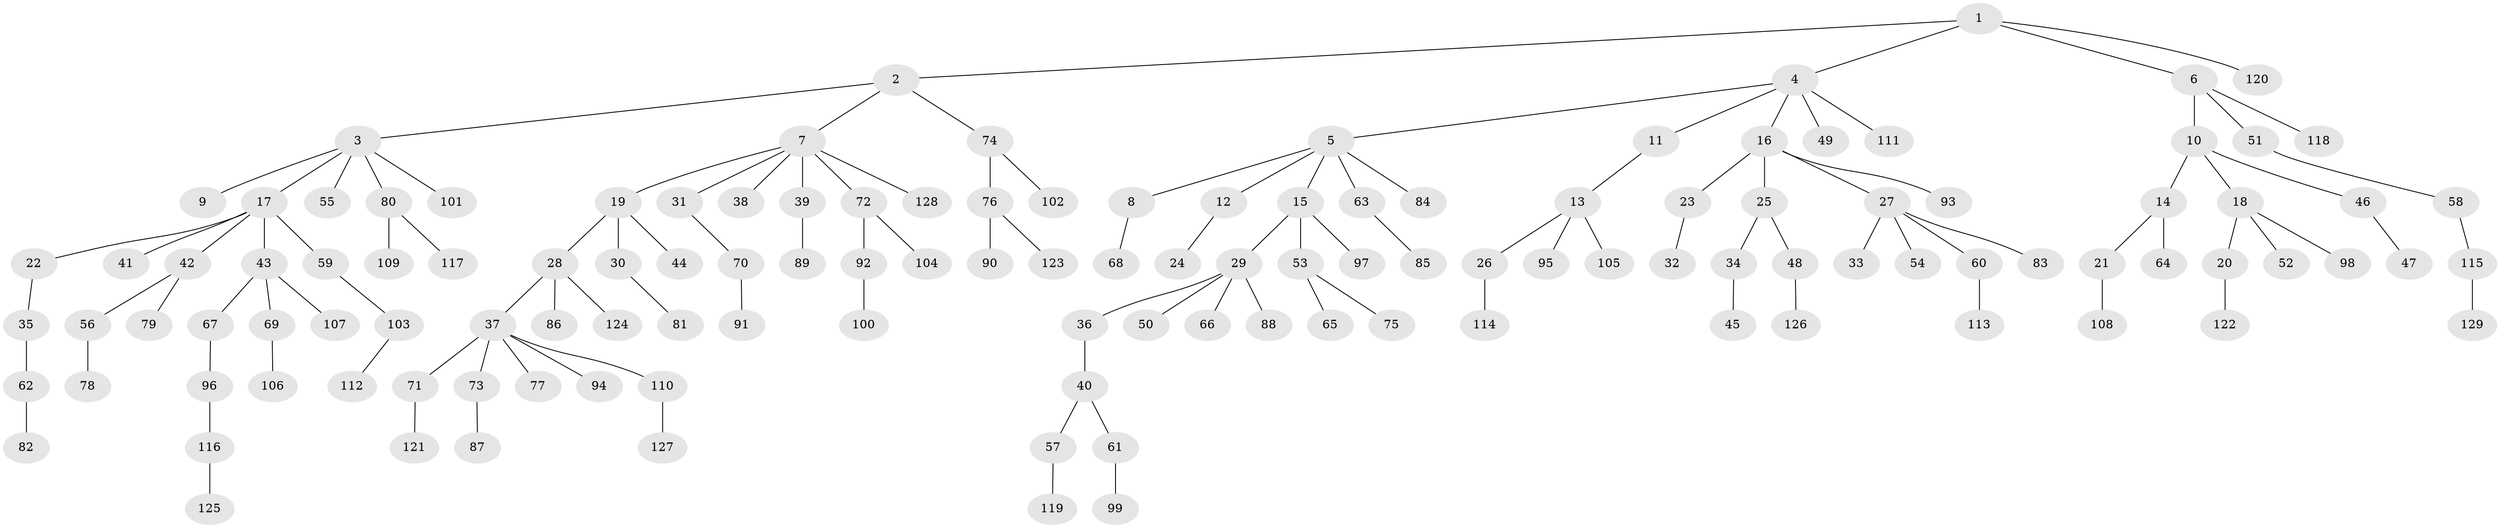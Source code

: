 // coarse degree distribution, {3: 0.1282051282051282, 4: 0.15384615384615385, 2: 0.23076923076923078, 1: 0.48717948717948717}
// Generated by graph-tools (version 1.1) at 2025/52/03/04/25 22:52:00]
// undirected, 129 vertices, 128 edges
graph export_dot {
  node [color=gray90,style=filled];
  1;
  2;
  3;
  4;
  5;
  6;
  7;
  8;
  9;
  10;
  11;
  12;
  13;
  14;
  15;
  16;
  17;
  18;
  19;
  20;
  21;
  22;
  23;
  24;
  25;
  26;
  27;
  28;
  29;
  30;
  31;
  32;
  33;
  34;
  35;
  36;
  37;
  38;
  39;
  40;
  41;
  42;
  43;
  44;
  45;
  46;
  47;
  48;
  49;
  50;
  51;
  52;
  53;
  54;
  55;
  56;
  57;
  58;
  59;
  60;
  61;
  62;
  63;
  64;
  65;
  66;
  67;
  68;
  69;
  70;
  71;
  72;
  73;
  74;
  75;
  76;
  77;
  78;
  79;
  80;
  81;
  82;
  83;
  84;
  85;
  86;
  87;
  88;
  89;
  90;
  91;
  92;
  93;
  94;
  95;
  96;
  97;
  98;
  99;
  100;
  101;
  102;
  103;
  104;
  105;
  106;
  107;
  108;
  109;
  110;
  111;
  112;
  113;
  114;
  115;
  116;
  117;
  118;
  119;
  120;
  121;
  122;
  123;
  124;
  125;
  126;
  127;
  128;
  129;
  1 -- 2;
  1 -- 4;
  1 -- 6;
  1 -- 120;
  2 -- 3;
  2 -- 7;
  2 -- 74;
  3 -- 9;
  3 -- 17;
  3 -- 55;
  3 -- 80;
  3 -- 101;
  4 -- 5;
  4 -- 11;
  4 -- 16;
  4 -- 49;
  4 -- 111;
  5 -- 8;
  5 -- 12;
  5 -- 15;
  5 -- 63;
  5 -- 84;
  6 -- 10;
  6 -- 51;
  6 -- 118;
  7 -- 19;
  7 -- 31;
  7 -- 38;
  7 -- 39;
  7 -- 72;
  7 -- 128;
  8 -- 68;
  10 -- 14;
  10 -- 18;
  10 -- 46;
  11 -- 13;
  12 -- 24;
  13 -- 26;
  13 -- 95;
  13 -- 105;
  14 -- 21;
  14 -- 64;
  15 -- 29;
  15 -- 53;
  15 -- 97;
  16 -- 23;
  16 -- 25;
  16 -- 27;
  16 -- 93;
  17 -- 22;
  17 -- 41;
  17 -- 42;
  17 -- 43;
  17 -- 59;
  18 -- 20;
  18 -- 52;
  18 -- 98;
  19 -- 28;
  19 -- 30;
  19 -- 44;
  20 -- 122;
  21 -- 108;
  22 -- 35;
  23 -- 32;
  25 -- 34;
  25 -- 48;
  26 -- 114;
  27 -- 33;
  27 -- 54;
  27 -- 60;
  27 -- 83;
  28 -- 37;
  28 -- 86;
  28 -- 124;
  29 -- 36;
  29 -- 50;
  29 -- 66;
  29 -- 88;
  30 -- 81;
  31 -- 70;
  34 -- 45;
  35 -- 62;
  36 -- 40;
  37 -- 71;
  37 -- 73;
  37 -- 77;
  37 -- 94;
  37 -- 110;
  39 -- 89;
  40 -- 57;
  40 -- 61;
  42 -- 56;
  42 -- 79;
  43 -- 67;
  43 -- 69;
  43 -- 107;
  46 -- 47;
  48 -- 126;
  51 -- 58;
  53 -- 65;
  53 -- 75;
  56 -- 78;
  57 -- 119;
  58 -- 115;
  59 -- 103;
  60 -- 113;
  61 -- 99;
  62 -- 82;
  63 -- 85;
  67 -- 96;
  69 -- 106;
  70 -- 91;
  71 -- 121;
  72 -- 92;
  72 -- 104;
  73 -- 87;
  74 -- 76;
  74 -- 102;
  76 -- 90;
  76 -- 123;
  80 -- 109;
  80 -- 117;
  92 -- 100;
  96 -- 116;
  103 -- 112;
  110 -- 127;
  115 -- 129;
  116 -- 125;
}
